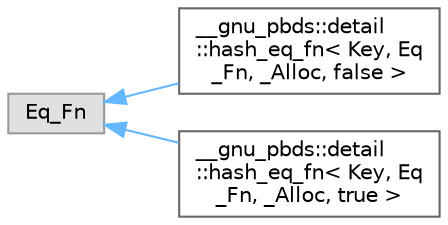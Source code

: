 digraph "Graphical Class Hierarchy"
{
 // LATEX_PDF_SIZE
  bgcolor="transparent";
  edge [fontname=Helvetica,fontsize=10,labelfontname=Helvetica,labelfontsize=10];
  node [fontname=Helvetica,fontsize=10,shape=box,height=0.2,width=0.4];
  rankdir="LR";
  Node0 [id="Node000000",label="Eq_Fn",height=0.2,width=0.4,color="grey60", fillcolor="#E0E0E0", style="filled",tooltip=" "];
  Node0 -> Node1 [id="edge216_Node000000_Node000001",dir="back",color="steelblue1",style="solid",tooltip=" "];
  Node1 [id="Node000001",label="__gnu_pbds::detail\l::hash_eq_fn\< Key, Eq\l_Fn, _Alloc, false \>",height=0.2,width=0.4,color="grey40", fillcolor="white", style="filled",URL="$struct____gnu__pbds_1_1detail_1_1hash__eq__fn_3_01_key_00_01_eq___fn_00_01___alloc_00_01false_01_4.html",tooltip="Specialization 1 - The client requests that hash values not be stored."];
  Node0 -> Node2 [id="edge217_Node000000_Node000002",dir="back",color="steelblue1",style="solid",tooltip=" "];
  Node2 [id="Node000002",label="__gnu_pbds::detail\l::hash_eq_fn\< Key, Eq\l_Fn, _Alloc, true \>",height=0.2,width=0.4,color="grey40", fillcolor="white", style="filled",URL="$struct____gnu__pbds_1_1detail_1_1hash__eq__fn_3_01_key_00_01_eq___fn_00_01___alloc_00_01true_01_4.html",tooltip="Specialization 2 - The client requests that hash values be stored."];
}
